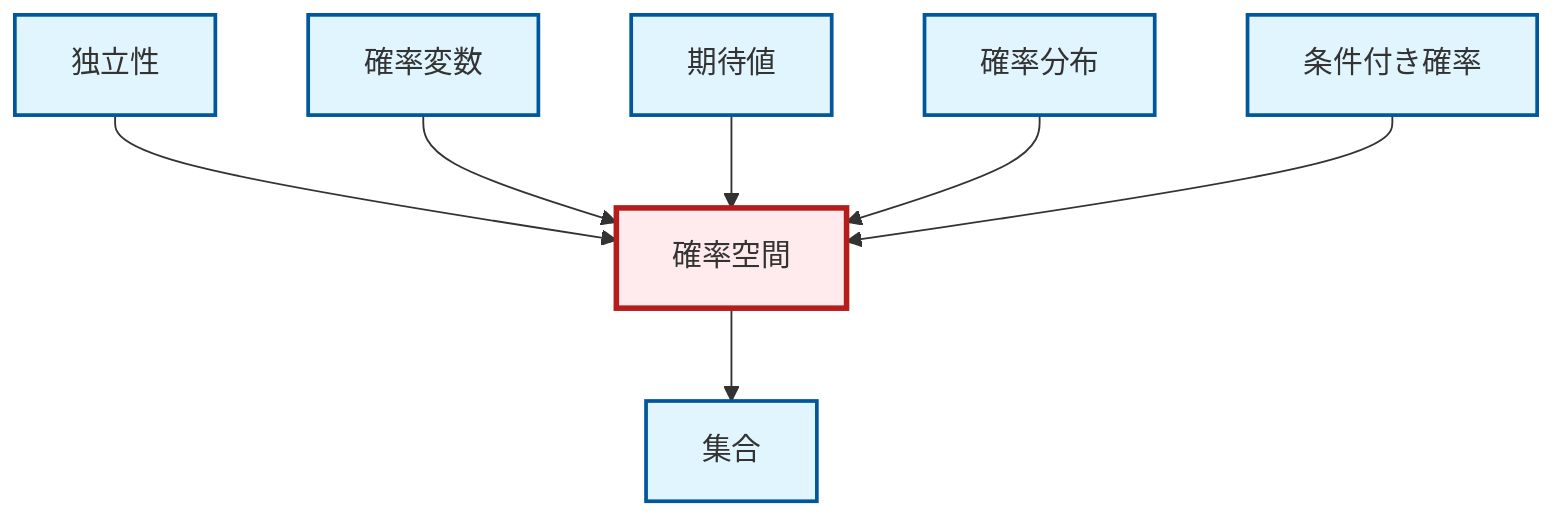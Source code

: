 graph TD
    classDef definition fill:#e1f5fe,stroke:#01579b,stroke-width:2px
    classDef theorem fill:#f3e5f5,stroke:#4a148c,stroke-width:2px
    classDef axiom fill:#fff3e0,stroke:#e65100,stroke-width:2px
    classDef example fill:#e8f5e9,stroke:#1b5e20,stroke-width:2px
    classDef current fill:#ffebee,stroke:#b71c1c,stroke-width:3px
    def-random-variable["確率変数"]:::definition
    def-set["集合"]:::definition
    def-expectation["期待値"]:::definition
    def-probability-space["確率空間"]:::definition
    def-probability-distribution["確率分布"]:::definition
    def-independence["独立性"]:::definition
    def-conditional-probability["条件付き確率"]:::definition
    def-independence --> def-probability-space
    def-random-variable --> def-probability-space
    def-probability-space --> def-set
    def-expectation --> def-probability-space
    def-probability-distribution --> def-probability-space
    def-conditional-probability --> def-probability-space
    class def-probability-space current